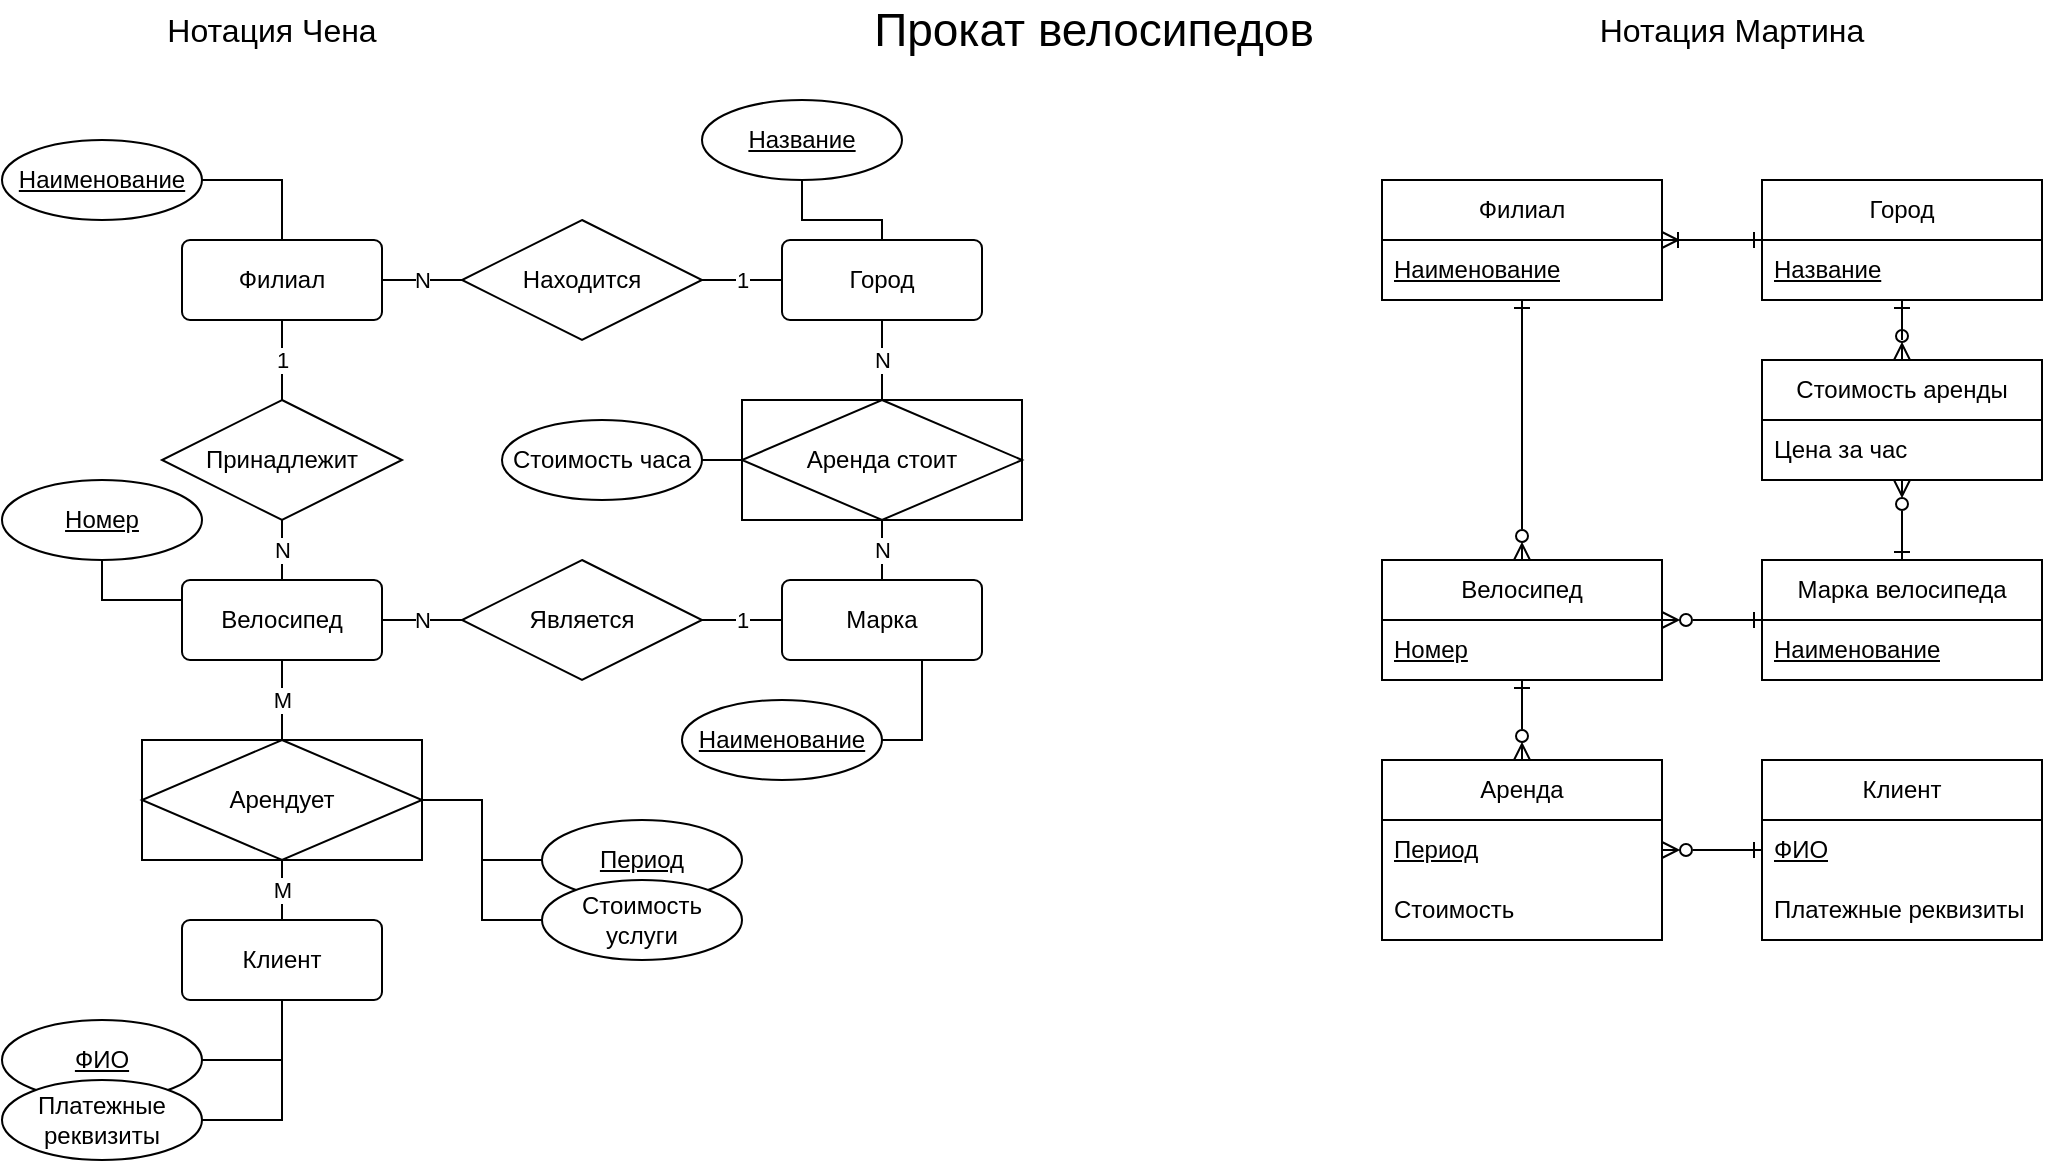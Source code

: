 <mxfile version="28.1.2">
  <diagram name="Страница — 1" id="Y4MIFBuTrKKS9_ojG3ff">
    <mxGraphModel dx="1480" dy="1024" grid="1" gridSize="10" guides="1" tooltips="1" connect="1" arrows="1" fold="1" page="1" pageScale="1" pageWidth="1169" pageHeight="827" math="0" shadow="0">
      <root>
        <mxCell id="0" />
        <mxCell id="1" parent="0" />
        <mxCell id="WZa0pHhK_UFrK1QcMr-N-15" value="1" style="edgeStyle=orthogonalEdgeStyle;rounded=0;orthogonalLoop=1;jettySize=auto;html=1;endArrow=none;endFill=0;" edge="1" parent="1" source="WZa0pHhK_UFrK1QcMr-N-1" target="WZa0pHhK_UFrK1QcMr-N-11">
          <mxGeometry relative="1" as="geometry" />
        </mxCell>
        <mxCell id="WZa0pHhK_UFrK1QcMr-N-17" value="N" style="edgeStyle=orthogonalEdgeStyle;rounded=0;orthogonalLoop=1;jettySize=auto;html=1;endArrow=none;endFill=0;" edge="1" parent="1" source="WZa0pHhK_UFrK1QcMr-N-1" target="WZa0pHhK_UFrK1QcMr-N-8">
          <mxGeometry relative="1" as="geometry" />
        </mxCell>
        <mxCell id="WZa0pHhK_UFrK1QcMr-N-1" value="Филиал" style="rounded=1;arcSize=10;whiteSpace=wrap;html=1;align=center;" vertex="1" parent="1">
          <mxGeometry x="130" y="140" width="100" height="40" as="geometry" />
        </mxCell>
        <mxCell id="WZa0pHhK_UFrK1QcMr-N-2" value="Прокат велосипедов" style="text;html=1;align=center;verticalAlign=middle;whiteSpace=wrap;rounded=0;fontSize=23;" vertex="1" parent="1">
          <mxGeometry x="430" y="20" width="312" height="30" as="geometry" />
        </mxCell>
        <mxCell id="WZa0pHhK_UFrK1QcMr-N-3" value="&lt;font style=&quot;font-size: 16px;&quot;&gt;Нотация Чена&lt;/font&gt;" style="text;html=1;align=center;verticalAlign=middle;whiteSpace=wrap;rounded=0;fontSize=18;" vertex="1" parent="1">
          <mxGeometry x="110" y="20" width="130" height="30" as="geometry" />
        </mxCell>
        <mxCell id="WZa0pHhK_UFrK1QcMr-N-4" value="&lt;font style=&quot;font-size: 16px;&quot;&gt;Нотация Мартина&lt;/font&gt;" style="text;html=1;align=center;verticalAlign=middle;whiteSpace=wrap;rounded=0;fontSize=18;" vertex="1" parent="1">
          <mxGeometry x="810" y="20" width="190" height="30" as="geometry" />
        </mxCell>
        <mxCell id="WZa0pHhK_UFrK1QcMr-N-5" value="Клиент" style="rounded=1;arcSize=10;whiteSpace=wrap;html=1;align=center;" vertex="1" parent="1">
          <mxGeometry x="130" y="480" width="100" height="40" as="geometry" />
        </mxCell>
        <mxCell id="WZa0pHhK_UFrK1QcMr-N-6" value="Город" style="rounded=1;arcSize=10;whiteSpace=wrap;html=1;align=center;" vertex="1" parent="1">
          <mxGeometry x="430" y="140" width="100" height="40" as="geometry" />
        </mxCell>
        <mxCell id="WZa0pHhK_UFrK1QcMr-N-7" value="Марка" style="rounded=1;arcSize=10;whiteSpace=wrap;html=1;align=center;" vertex="1" parent="1">
          <mxGeometry x="430" y="310" width="100" height="40" as="geometry" />
        </mxCell>
        <mxCell id="WZa0pHhK_UFrK1QcMr-N-18" value="1" style="edgeStyle=orthogonalEdgeStyle;rounded=0;orthogonalLoop=1;jettySize=auto;html=1;endArrow=none;endFill=0;" edge="1" parent="1" source="WZa0pHhK_UFrK1QcMr-N-8" target="WZa0pHhK_UFrK1QcMr-N-6">
          <mxGeometry relative="1" as="geometry" />
        </mxCell>
        <mxCell id="WZa0pHhK_UFrK1QcMr-N-8" value="Находится" style="shape=rhombus;perimeter=rhombusPerimeter;whiteSpace=wrap;html=1;align=center;" vertex="1" parent="1">
          <mxGeometry x="270" y="130" width="120" height="60" as="geometry" />
        </mxCell>
        <mxCell id="WZa0pHhK_UFrK1QcMr-N-13" value="N" style="edgeStyle=orthogonalEdgeStyle;rounded=0;orthogonalLoop=1;jettySize=auto;html=1;endArrow=none;endFill=0;" edge="1" parent="1" source="WZa0pHhK_UFrK1QcMr-N-9" target="WZa0pHhK_UFrK1QcMr-N-12">
          <mxGeometry relative="1" as="geometry" />
        </mxCell>
        <mxCell id="WZa0pHhK_UFrK1QcMr-N-9" value="Велосипед" style="rounded=1;arcSize=10;whiteSpace=wrap;html=1;align=center;" vertex="1" parent="1">
          <mxGeometry x="130" y="310" width="100" height="40" as="geometry" />
        </mxCell>
        <mxCell id="WZa0pHhK_UFrK1QcMr-N-22" value="M" style="edgeStyle=orthogonalEdgeStyle;rounded=0;orthogonalLoop=1;jettySize=auto;html=1;endArrow=none;endFill=0;" edge="1" parent="1" source="WZa0pHhK_UFrK1QcMr-N-10" target="WZa0pHhK_UFrK1QcMr-N-9">
          <mxGeometry relative="1" as="geometry" />
        </mxCell>
        <mxCell id="WZa0pHhK_UFrK1QcMr-N-23" value="M" style="edgeStyle=orthogonalEdgeStyle;rounded=0;orthogonalLoop=1;jettySize=auto;html=1;endArrow=none;endFill=0;" edge="1" parent="1" source="WZa0pHhK_UFrK1QcMr-N-10" target="WZa0pHhK_UFrK1QcMr-N-5">
          <mxGeometry relative="1" as="geometry" />
        </mxCell>
        <mxCell id="WZa0pHhK_UFrK1QcMr-N-10" value="Арендует" style="shape=associativeEntity;whiteSpace=wrap;html=1;align=center;" vertex="1" parent="1">
          <mxGeometry x="110" y="390" width="140" height="60" as="geometry" />
        </mxCell>
        <mxCell id="WZa0pHhK_UFrK1QcMr-N-16" value="N" style="edgeStyle=orthogonalEdgeStyle;rounded=0;orthogonalLoop=1;jettySize=auto;html=1;endArrow=none;endFill=0;" edge="1" parent="1" source="WZa0pHhK_UFrK1QcMr-N-11" target="WZa0pHhK_UFrK1QcMr-N-9">
          <mxGeometry relative="1" as="geometry" />
        </mxCell>
        <mxCell id="WZa0pHhK_UFrK1QcMr-N-11" value="Принадлежит" style="shape=rhombus;perimeter=rhombusPerimeter;whiteSpace=wrap;html=1;align=center;" vertex="1" parent="1">
          <mxGeometry x="120" y="220" width="120" height="60" as="geometry" />
        </mxCell>
        <mxCell id="WZa0pHhK_UFrK1QcMr-N-14" value="1" style="edgeStyle=orthogonalEdgeStyle;rounded=0;orthogonalLoop=1;jettySize=auto;html=1;endArrow=none;endFill=0;" edge="1" parent="1" source="WZa0pHhK_UFrK1QcMr-N-12" target="WZa0pHhK_UFrK1QcMr-N-7">
          <mxGeometry relative="1" as="geometry" />
        </mxCell>
        <mxCell id="WZa0pHhK_UFrK1QcMr-N-12" value="Является" style="shape=rhombus;perimeter=rhombusPerimeter;whiteSpace=wrap;html=1;align=center;" vertex="1" parent="1">
          <mxGeometry x="270" y="300" width="120" height="60" as="geometry" />
        </mxCell>
        <mxCell id="WZa0pHhK_UFrK1QcMr-N-20" value="N" style="edgeStyle=orthogonalEdgeStyle;rounded=0;orthogonalLoop=1;jettySize=auto;html=1;endArrow=none;endFill=0;" edge="1" parent="1" source="WZa0pHhK_UFrK1QcMr-N-19" target="WZa0pHhK_UFrK1QcMr-N-6">
          <mxGeometry relative="1" as="geometry" />
        </mxCell>
        <mxCell id="WZa0pHhK_UFrK1QcMr-N-21" value="N" style="edgeStyle=orthogonalEdgeStyle;rounded=0;orthogonalLoop=1;jettySize=auto;html=1;endArrow=none;endFill=0;" edge="1" parent="1" source="WZa0pHhK_UFrK1QcMr-N-19" target="WZa0pHhK_UFrK1QcMr-N-7">
          <mxGeometry relative="1" as="geometry" />
        </mxCell>
        <mxCell id="WZa0pHhK_UFrK1QcMr-N-19" value="Аренда стоит" style="shape=associativeEntity;whiteSpace=wrap;html=1;align=center;" vertex="1" parent="1">
          <mxGeometry x="410" y="220" width="140" height="60" as="geometry" />
        </mxCell>
        <mxCell id="WZa0pHhK_UFrK1QcMr-N-41" value="" style="edgeStyle=orthogonalEdgeStyle;rounded=0;orthogonalLoop=1;jettySize=auto;html=1;endArrow=none;endFill=0;" edge="1" parent="1" source="WZa0pHhK_UFrK1QcMr-N-24" target="WZa0pHhK_UFrK1QcMr-N-1">
          <mxGeometry relative="1" as="geometry">
            <Array as="points">
              <mxPoint x="180" y="110" />
            </Array>
          </mxGeometry>
        </mxCell>
        <mxCell id="WZa0pHhK_UFrK1QcMr-N-24" value="Наименование" style="ellipse;whiteSpace=wrap;html=1;align=center;fontStyle=4" vertex="1" parent="1">
          <mxGeometry x="40" y="90" width="100" height="40" as="geometry" />
        </mxCell>
        <mxCell id="WZa0pHhK_UFrK1QcMr-N-38" value="" style="edgeStyle=orthogonalEdgeStyle;rounded=0;orthogonalLoop=1;jettySize=auto;html=1;endArrow=none;endFill=0;" edge="1" parent="1" source="WZa0pHhK_UFrK1QcMr-N-25" target="WZa0pHhK_UFrK1QcMr-N-9">
          <mxGeometry relative="1" as="geometry">
            <Array as="points">
              <mxPoint x="90" y="320" />
            </Array>
          </mxGeometry>
        </mxCell>
        <mxCell id="WZa0pHhK_UFrK1QcMr-N-25" value="Номер" style="ellipse;whiteSpace=wrap;html=1;align=center;fontStyle=4" vertex="1" parent="1">
          <mxGeometry x="40" y="260" width="100" height="40" as="geometry" />
        </mxCell>
        <mxCell id="WZa0pHhK_UFrK1QcMr-N-33" value="" style="edgeStyle=orthogonalEdgeStyle;rounded=0;orthogonalLoop=1;jettySize=auto;html=1;endArrow=none;endFill=0;" edge="1" parent="1" source="WZa0pHhK_UFrK1QcMr-N-26" target="WZa0pHhK_UFrK1QcMr-N-7">
          <mxGeometry relative="1" as="geometry">
            <Array as="points">
              <mxPoint x="500" y="390" />
            </Array>
          </mxGeometry>
        </mxCell>
        <mxCell id="WZa0pHhK_UFrK1QcMr-N-26" value="Наименование" style="ellipse;whiteSpace=wrap;html=1;align=center;fontStyle=4" vertex="1" parent="1">
          <mxGeometry x="380" y="370" width="100" height="40" as="geometry" />
        </mxCell>
        <mxCell id="WZa0pHhK_UFrK1QcMr-N-39" value="" style="edgeStyle=orthogonalEdgeStyle;rounded=0;orthogonalLoop=1;jettySize=auto;html=1;endArrow=none;endFill=0;" edge="1" parent="1" source="WZa0pHhK_UFrK1QcMr-N-27" target="WZa0pHhK_UFrK1QcMr-N-5">
          <mxGeometry relative="1" as="geometry">
            <Array as="points">
              <mxPoint x="180" y="550" />
            </Array>
          </mxGeometry>
        </mxCell>
        <mxCell id="WZa0pHhK_UFrK1QcMr-N-27" value="ФИО" style="ellipse;whiteSpace=wrap;html=1;align=center;fontStyle=4" vertex="1" parent="1">
          <mxGeometry x="40" y="530" width="100" height="40" as="geometry" />
        </mxCell>
        <mxCell id="WZa0pHhK_UFrK1QcMr-N-40" style="edgeStyle=orthogonalEdgeStyle;rounded=0;orthogonalLoop=1;jettySize=auto;html=1;endArrow=none;endFill=0;" edge="1" parent="1" source="WZa0pHhK_UFrK1QcMr-N-28" target="WZa0pHhK_UFrK1QcMr-N-5">
          <mxGeometry relative="1" as="geometry">
            <Array as="points">
              <mxPoint x="180" y="580" />
            </Array>
          </mxGeometry>
        </mxCell>
        <mxCell id="WZa0pHhK_UFrK1QcMr-N-28" value="Платежные реквизиты" style="ellipse;whiteSpace=wrap;html=1;align=center;" vertex="1" parent="1">
          <mxGeometry x="40" y="560" width="100" height="40" as="geometry" />
        </mxCell>
        <mxCell id="WZa0pHhK_UFrK1QcMr-N-37" value="" style="edgeStyle=orthogonalEdgeStyle;rounded=0;orthogonalLoop=1;jettySize=auto;html=1;endArrow=none;endFill=0;" edge="1" parent="1" source="WZa0pHhK_UFrK1QcMr-N-29" target="WZa0pHhK_UFrK1QcMr-N-19">
          <mxGeometry relative="1" as="geometry" />
        </mxCell>
        <mxCell id="WZa0pHhK_UFrK1QcMr-N-29" value="Стоимость часа" style="ellipse;whiteSpace=wrap;html=1;align=center;" vertex="1" parent="1">
          <mxGeometry x="290" y="230" width="100" height="40" as="geometry" />
        </mxCell>
        <mxCell id="WZa0pHhK_UFrK1QcMr-N-35" value="" style="edgeStyle=orthogonalEdgeStyle;rounded=0;orthogonalLoop=1;jettySize=auto;html=1;endArrow=none;endFill=0;" edge="1" parent="1" source="WZa0pHhK_UFrK1QcMr-N-30" target="WZa0pHhK_UFrK1QcMr-N-10">
          <mxGeometry relative="1" as="geometry" />
        </mxCell>
        <mxCell id="WZa0pHhK_UFrK1QcMr-N-30" value="Период" style="ellipse;whiteSpace=wrap;html=1;align=center;fontStyle=4" vertex="1" parent="1">
          <mxGeometry x="310" y="430" width="100" height="40" as="geometry" />
        </mxCell>
        <mxCell id="WZa0pHhK_UFrK1QcMr-N-36" value="" style="edgeStyle=orthogonalEdgeStyle;rounded=0;orthogonalLoop=1;jettySize=auto;html=1;endArrow=none;endFill=0;" edge="1" parent="1" source="WZa0pHhK_UFrK1QcMr-N-31" target="WZa0pHhK_UFrK1QcMr-N-10">
          <mxGeometry relative="1" as="geometry">
            <Array as="points">
              <mxPoint x="280" y="480" />
              <mxPoint x="280" y="420" />
            </Array>
          </mxGeometry>
        </mxCell>
        <mxCell id="WZa0pHhK_UFrK1QcMr-N-31" value="Стоимость услуги" style="ellipse;whiteSpace=wrap;html=1;align=center;" vertex="1" parent="1">
          <mxGeometry x="310" y="460" width="100" height="40" as="geometry" />
        </mxCell>
        <mxCell id="WZa0pHhK_UFrK1QcMr-N-42" value="" style="edgeStyle=orthogonalEdgeStyle;rounded=0;orthogonalLoop=1;jettySize=auto;html=1;endArrow=none;endFill=0;" edge="1" parent="1" source="WZa0pHhK_UFrK1QcMr-N-32" target="WZa0pHhK_UFrK1QcMr-N-6">
          <mxGeometry relative="1" as="geometry" />
        </mxCell>
        <mxCell id="WZa0pHhK_UFrK1QcMr-N-32" value="Название" style="ellipse;whiteSpace=wrap;html=1;align=center;fontStyle=4" vertex="1" parent="1">
          <mxGeometry x="390" y="70" width="100" height="40" as="geometry" />
        </mxCell>
        <mxCell id="WZa0pHhK_UFrK1QcMr-N-62" value="" style="edgeStyle=orthogonalEdgeStyle;rounded=0;orthogonalLoop=1;jettySize=auto;html=1;startArrow=ERoneToMany;startFill=0;endArrow=ERone;endFill=0;" edge="1" parent="1" source="WZa0pHhK_UFrK1QcMr-N-43" target="WZa0pHhK_UFrK1QcMr-N-48">
          <mxGeometry relative="1" as="geometry" />
        </mxCell>
        <mxCell id="WZa0pHhK_UFrK1QcMr-N-65" style="edgeStyle=orthogonalEdgeStyle;rounded=0;orthogonalLoop=1;jettySize=auto;html=1;startArrow=ERone;startFill=0;endArrow=ERzeroToMany;endFill=0;" edge="1" parent="1" source="WZa0pHhK_UFrK1QcMr-N-43" target="WZa0pHhK_UFrK1QcMr-N-50">
          <mxGeometry relative="1" as="geometry" />
        </mxCell>
        <mxCell id="WZa0pHhK_UFrK1QcMr-N-43" value="Филиал" style="swimlane;fontStyle=0;childLayout=stackLayout;horizontal=1;startSize=30;horizontalStack=0;resizeParent=1;resizeParentMax=0;resizeLast=0;collapsible=1;marginBottom=0;whiteSpace=wrap;html=1;" vertex="1" parent="1">
          <mxGeometry x="730" y="110" width="140" height="60" as="geometry" />
        </mxCell>
        <mxCell id="WZa0pHhK_UFrK1QcMr-N-44" value="Наименование" style="text;strokeColor=none;fillColor=none;align=left;verticalAlign=middle;spacingLeft=4;spacingRight=4;overflow=hidden;points=[[0,0.5],[1,0.5]];portConstraint=eastwest;rotatable=0;whiteSpace=wrap;html=1;fontStyle=4" vertex="1" parent="WZa0pHhK_UFrK1QcMr-N-43">
          <mxGeometry y="30" width="140" height="30" as="geometry" />
        </mxCell>
        <mxCell id="WZa0pHhK_UFrK1QcMr-N-48" value="Город" style="swimlane;fontStyle=0;childLayout=stackLayout;horizontal=1;startSize=30;horizontalStack=0;resizeParent=1;resizeParentMax=0;resizeLast=0;collapsible=1;marginBottom=0;whiteSpace=wrap;html=1;" vertex="1" parent="1">
          <mxGeometry x="920" y="110" width="140" height="60" as="geometry" />
        </mxCell>
        <mxCell id="WZa0pHhK_UFrK1QcMr-N-49" value="Название" style="text;strokeColor=none;fillColor=none;align=left;verticalAlign=middle;spacingLeft=4;spacingRight=4;overflow=hidden;points=[[0,0.5],[1,0.5]];portConstraint=eastwest;rotatable=0;whiteSpace=wrap;html=1;fontStyle=4" vertex="1" parent="WZa0pHhK_UFrK1QcMr-N-48">
          <mxGeometry y="30" width="140" height="30" as="geometry" />
        </mxCell>
        <mxCell id="WZa0pHhK_UFrK1QcMr-N-66" style="edgeStyle=orthogonalEdgeStyle;rounded=0;orthogonalLoop=1;jettySize=auto;html=1;startArrow=ERzeroToMany;startFill=0;endArrow=ERone;endFill=0;" edge="1" parent="1" source="WZa0pHhK_UFrK1QcMr-N-50" target="WZa0pHhK_UFrK1QcMr-N-54">
          <mxGeometry relative="1" as="geometry" />
        </mxCell>
        <mxCell id="WZa0pHhK_UFrK1QcMr-N-67" style="edgeStyle=orthogonalEdgeStyle;rounded=0;orthogonalLoop=1;jettySize=auto;html=1;startArrow=ERone;startFill=0;endArrow=ERzeroToMany;endFill=0;" edge="1" parent="1" source="WZa0pHhK_UFrK1QcMr-N-50" target="WZa0pHhK_UFrK1QcMr-N-56">
          <mxGeometry relative="1" as="geometry" />
        </mxCell>
        <mxCell id="WZa0pHhK_UFrK1QcMr-N-50" value="Велосипед" style="swimlane;fontStyle=0;childLayout=stackLayout;horizontal=1;startSize=30;horizontalStack=0;resizeParent=1;resizeParentMax=0;resizeLast=0;collapsible=1;marginBottom=0;whiteSpace=wrap;html=1;" vertex="1" parent="1">
          <mxGeometry x="730" y="300" width="140" height="60" as="geometry" />
        </mxCell>
        <mxCell id="WZa0pHhK_UFrK1QcMr-N-51" value="Номер" style="text;strokeColor=none;fillColor=none;align=left;verticalAlign=middle;spacingLeft=4;spacingRight=4;overflow=hidden;points=[[0,0.5],[1,0.5]];portConstraint=eastwest;rotatable=0;whiteSpace=wrap;html=1;fontStyle=4" vertex="1" parent="WZa0pHhK_UFrK1QcMr-N-50">
          <mxGeometry y="30" width="140" height="30" as="geometry" />
        </mxCell>
        <mxCell id="WZa0pHhK_UFrK1QcMr-N-63" value="" style="edgeStyle=orthogonalEdgeStyle;rounded=0;orthogonalLoop=1;jettySize=auto;html=1;endArrow=ERone;endFill=0;startArrow=ERzeroToMany;startFill=0;" edge="1" parent="1" source="WZa0pHhK_UFrK1QcMr-N-52" target="WZa0pHhK_UFrK1QcMr-N-48">
          <mxGeometry relative="1" as="geometry" />
        </mxCell>
        <mxCell id="WZa0pHhK_UFrK1QcMr-N-64" value="" style="edgeStyle=orthogonalEdgeStyle;rounded=0;orthogonalLoop=1;jettySize=auto;html=1;startArrow=ERzeroToMany;startFill=0;endArrow=ERone;endFill=0;" edge="1" parent="1" source="WZa0pHhK_UFrK1QcMr-N-52" target="WZa0pHhK_UFrK1QcMr-N-54">
          <mxGeometry relative="1" as="geometry" />
        </mxCell>
        <mxCell id="WZa0pHhK_UFrK1QcMr-N-52" value="Стоимость аренды" style="swimlane;fontStyle=0;childLayout=stackLayout;horizontal=1;startSize=30;horizontalStack=0;resizeParent=1;resizeParentMax=0;resizeLast=0;collapsible=1;marginBottom=0;whiteSpace=wrap;html=1;" vertex="1" parent="1">
          <mxGeometry x="920" y="200" width="140" height="60" as="geometry" />
        </mxCell>
        <mxCell id="WZa0pHhK_UFrK1QcMr-N-53" value="Цена за час" style="text;strokeColor=none;fillColor=none;align=left;verticalAlign=middle;spacingLeft=4;spacingRight=4;overflow=hidden;points=[[0,0.5],[1,0.5]];portConstraint=eastwest;rotatable=0;whiteSpace=wrap;html=1;fontStyle=0" vertex="1" parent="WZa0pHhK_UFrK1QcMr-N-52">
          <mxGeometry y="30" width="140" height="30" as="geometry" />
        </mxCell>
        <mxCell id="WZa0pHhK_UFrK1QcMr-N-54" value="Марка велосипеда" style="swimlane;fontStyle=0;childLayout=stackLayout;horizontal=1;startSize=30;horizontalStack=0;resizeParent=1;resizeParentMax=0;resizeLast=0;collapsible=1;marginBottom=0;whiteSpace=wrap;html=1;" vertex="1" parent="1">
          <mxGeometry x="920" y="300" width="140" height="60" as="geometry" />
        </mxCell>
        <mxCell id="WZa0pHhK_UFrK1QcMr-N-55" value="Наименование" style="text;strokeColor=none;fillColor=none;align=left;verticalAlign=middle;spacingLeft=4;spacingRight=4;overflow=hidden;points=[[0,0.5],[1,0.5]];portConstraint=eastwest;rotatable=0;whiteSpace=wrap;html=1;fontStyle=4" vertex="1" parent="WZa0pHhK_UFrK1QcMr-N-54">
          <mxGeometry y="30" width="140" height="30" as="geometry" />
        </mxCell>
        <mxCell id="WZa0pHhK_UFrK1QcMr-N-68" style="edgeStyle=orthogonalEdgeStyle;rounded=0;orthogonalLoop=1;jettySize=auto;html=1;endArrow=ERone;endFill=0;startArrow=ERzeroToMany;startFill=0;" edge="1" parent="1" source="WZa0pHhK_UFrK1QcMr-N-56" target="WZa0pHhK_UFrK1QcMr-N-59">
          <mxGeometry relative="1" as="geometry" />
        </mxCell>
        <mxCell id="WZa0pHhK_UFrK1QcMr-N-56" value="Аренда" style="swimlane;fontStyle=0;childLayout=stackLayout;horizontal=1;startSize=30;horizontalStack=0;resizeParent=1;resizeParentMax=0;resizeLast=0;collapsible=1;marginBottom=0;whiteSpace=wrap;html=1;" vertex="1" parent="1">
          <mxGeometry x="730" y="400" width="140" height="90" as="geometry" />
        </mxCell>
        <mxCell id="WZa0pHhK_UFrK1QcMr-N-57" value="Период" style="text;strokeColor=none;fillColor=none;align=left;verticalAlign=middle;spacingLeft=4;spacingRight=4;overflow=hidden;points=[[0,0.5],[1,0.5]];portConstraint=eastwest;rotatable=0;whiteSpace=wrap;html=1;fontStyle=4" vertex="1" parent="WZa0pHhK_UFrK1QcMr-N-56">
          <mxGeometry y="30" width="140" height="30" as="geometry" />
        </mxCell>
        <mxCell id="WZa0pHhK_UFrK1QcMr-N-58" value="Стоимость" style="text;strokeColor=none;fillColor=none;align=left;verticalAlign=middle;spacingLeft=4;spacingRight=4;overflow=hidden;points=[[0,0.5],[1,0.5]];portConstraint=eastwest;rotatable=0;whiteSpace=wrap;html=1;fontStyle=0" vertex="1" parent="WZa0pHhK_UFrK1QcMr-N-56">
          <mxGeometry y="60" width="140" height="30" as="geometry" />
        </mxCell>
        <mxCell id="WZa0pHhK_UFrK1QcMr-N-59" value="Клиент" style="swimlane;fontStyle=0;childLayout=stackLayout;horizontal=1;startSize=30;horizontalStack=0;resizeParent=1;resizeParentMax=0;resizeLast=0;collapsible=1;marginBottom=0;whiteSpace=wrap;html=1;" vertex="1" parent="1">
          <mxGeometry x="920" y="400" width="140" height="90" as="geometry" />
        </mxCell>
        <mxCell id="WZa0pHhK_UFrK1QcMr-N-60" value="ФИО" style="text;strokeColor=none;fillColor=none;align=left;verticalAlign=middle;spacingLeft=4;spacingRight=4;overflow=hidden;points=[[0,0.5],[1,0.5]];portConstraint=eastwest;rotatable=0;whiteSpace=wrap;html=1;fontStyle=4" vertex="1" parent="WZa0pHhK_UFrK1QcMr-N-59">
          <mxGeometry y="30" width="140" height="30" as="geometry" />
        </mxCell>
        <mxCell id="WZa0pHhK_UFrK1QcMr-N-61" value="Платежные реквизиты" style="text;strokeColor=none;fillColor=none;align=left;verticalAlign=middle;spacingLeft=4;spacingRight=4;overflow=hidden;points=[[0,0.5],[1,0.5]];portConstraint=eastwest;rotatable=0;whiteSpace=wrap;html=1;fontStyle=0" vertex="1" parent="WZa0pHhK_UFrK1QcMr-N-59">
          <mxGeometry y="60" width="140" height="30" as="geometry" />
        </mxCell>
      </root>
    </mxGraphModel>
  </diagram>
</mxfile>
